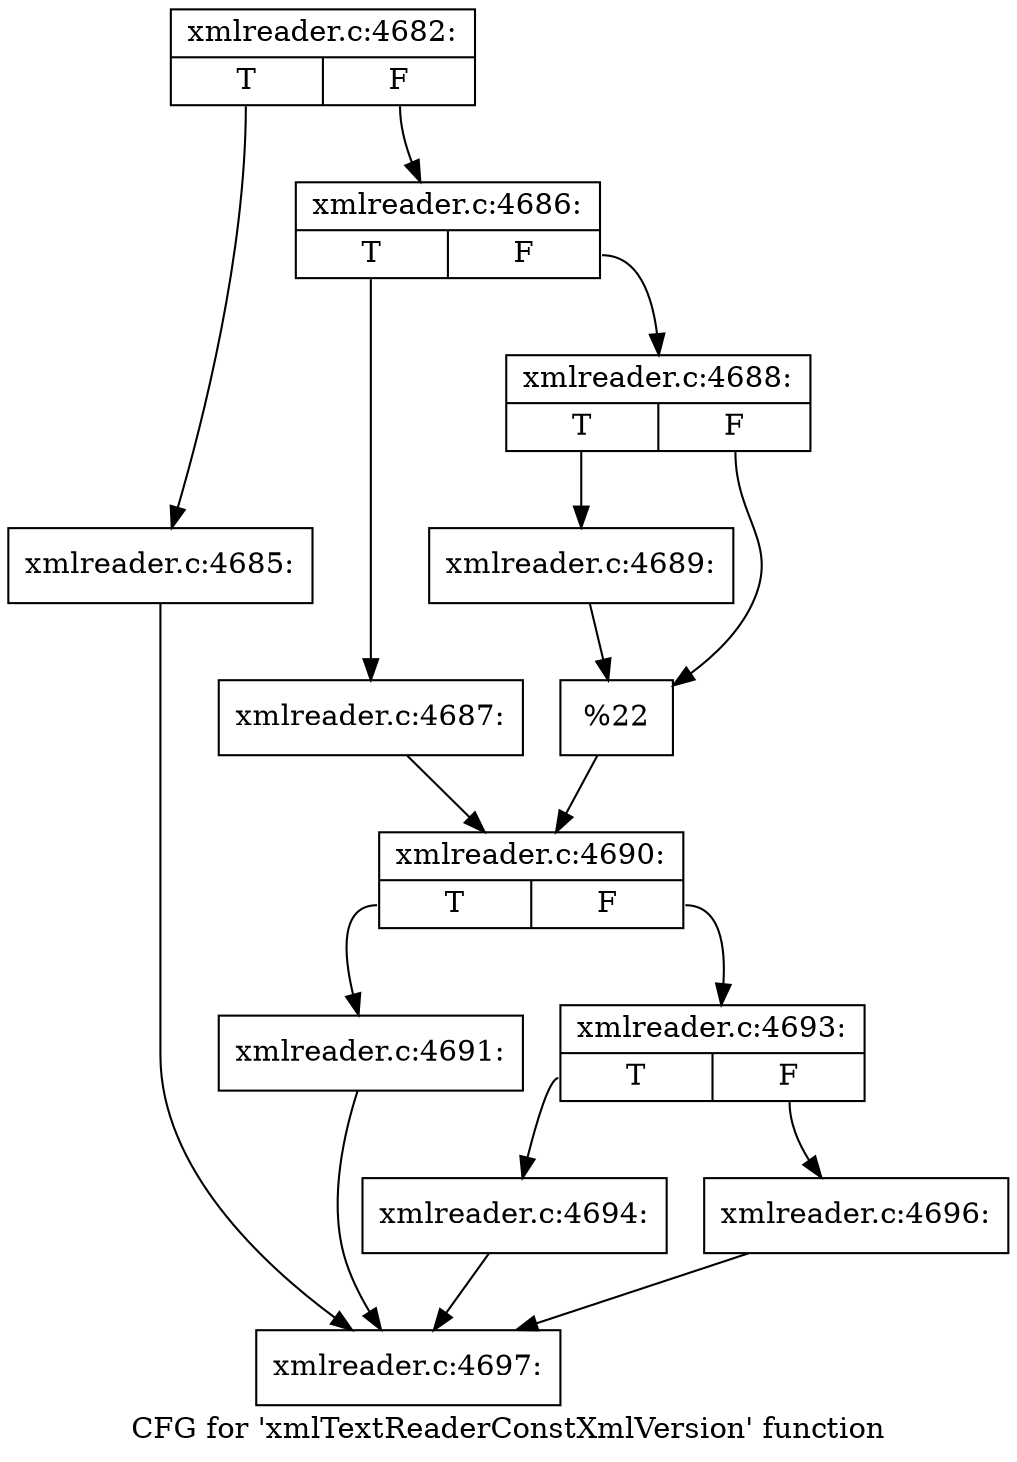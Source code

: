 digraph "CFG for 'xmlTextReaderConstXmlVersion' function" {
	label="CFG for 'xmlTextReaderConstXmlVersion' function";

	Node0x55e4494922e0 [shape=record,label="{xmlreader.c:4682:|{<s0>T|<s1>F}}"];
	Node0x55e4494922e0:s0 -> Node0x55e44948ff90;
	Node0x55e4494922e0:s1 -> Node0x55e449490b40;
	Node0x55e44948ff90 [shape=record,label="{xmlreader.c:4685:}"];
	Node0x55e44948ff90 -> Node0x55e449492cc0;
	Node0x55e449490b40 [shape=record,label="{xmlreader.c:4686:|{<s0>T|<s1>F}}"];
	Node0x55e449490b40:s0 -> Node0x55e449493c00;
	Node0x55e449490b40:s1 -> Node0x55e449493ca0;
	Node0x55e449493c00 [shape=record,label="{xmlreader.c:4687:}"];
	Node0x55e449493c00 -> Node0x55e449493c50;
	Node0x55e449493ca0 [shape=record,label="{xmlreader.c:4688:|{<s0>T|<s1>F}}"];
	Node0x55e449493ca0:s0 -> Node0x55e449494280;
	Node0x55e449493ca0:s1 -> Node0x55e4494942d0;
	Node0x55e449494280 [shape=record,label="{xmlreader.c:4689:}"];
	Node0x55e449494280 -> Node0x55e4494942d0;
	Node0x55e4494942d0 [shape=record,label="{%22}"];
	Node0x55e4494942d0 -> Node0x55e449493c50;
	Node0x55e449493c50 [shape=record,label="{xmlreader.c:4690:|{<s0>T|<s1>F}}"];
	Node0x55e449493c50:s0 -> Node0x55e449494a00;
	Node0x55e449493c50:s1 -> Node0x55e449494a50;
	Node0x55e449494a00 [shape=record,label="{xmlreader.c:4691:}"];
	Node0x55e449494a00 -> Node0x55e449492cc0;
	Node0x55e449494a50 [shape=record,label="{xmlreader.c:4693:|{<s0>T|<s1>F}}"];
	Node0x55e449494a50:s0 -> Node0x55e449494eb0;
	Node0x55e449494a50:s1 -> Node0x55e449494f50;
	Node0x55e449494eb0 [shape=record,label="{xmlreader.c:4694:}"];
	Node0x55e449494eb0 -> Node0x55e449492cc0;
	Node0x55e449494f50 [shape=record,label="{xmlreader.c:4696:}"];
	Node0x55e449494f50 -> Node0x55e449492cc0;
	Node0x55e449492cc0 [shape=record,label="{xmlreader.c:4697:}"];
}
